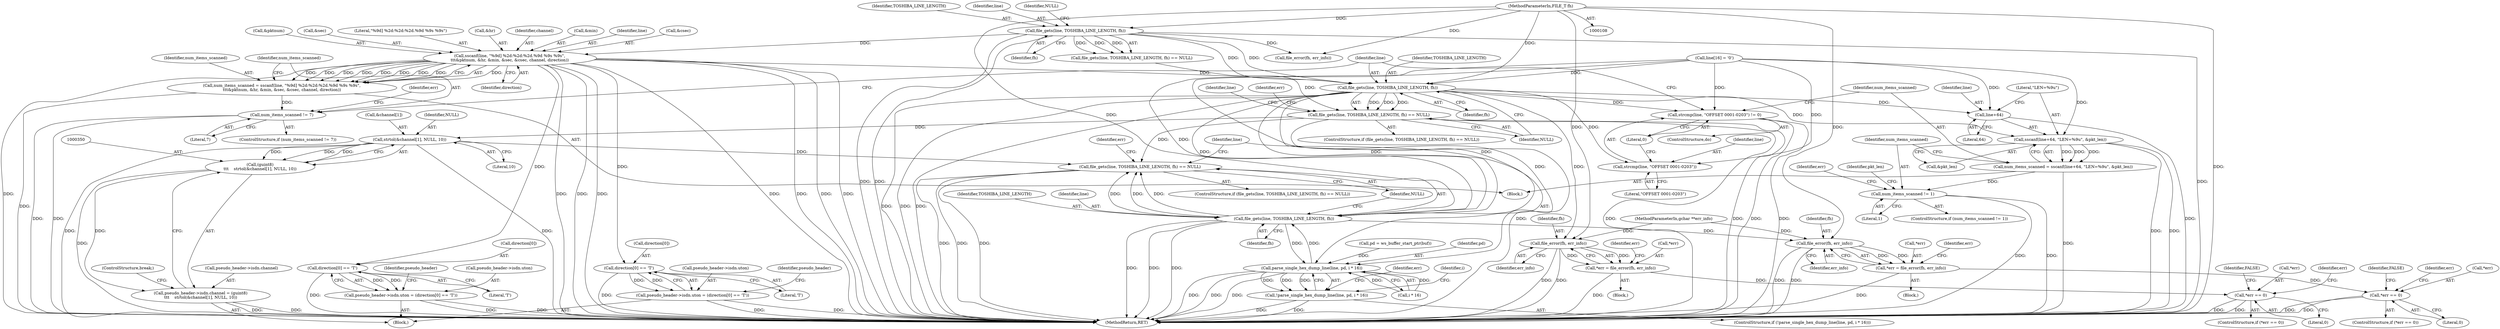digraph "0_wireshark_5efb45231671baa2db2011d8f67f9d6e72bc455b@API" {
"1000163" [label="(Call,sscanf(line, \"%9d] %2d:%2d:%2d.%9d %9s %9s\",\n\t\t\t&pktnum, &hr, &min, &sec, &csec, channel, direction))"];
"1000137" [label="(Call,file_gets(line, TOSHIBA_LINE_LENGTH, fh))"];
"1000109" [label="(MethodParameterIn,FILE_T fh)"];
"1000161" [label="(Call,num_items_scanned = sscanf(line, \"%9d] %2d:%2d:%2d.%9d %9s %9s\",\n\t\t\t&pktnum, &hr, &min, &sec, &csec, channel, direction))"];
"1000179" [label="(Call,num_items_scanned != 7)"];
"1000198" [label="(Call,file_gets(line, TOSHIBA_LINE_LENGTH, fh))"];
"1000197" [label="(Call,file_gets(line, TOSHIBA_LINE_LENGTH, fh) == NULL)"];
"1000351" [label="(Call,strtol(&channel[1], NULL, 10))"];
"1000349" [label="(Call,(guint8)\n\t\t\t    strtol(&channel[1], NULL, 10))"];
"1000343" [label="(Call,pseudo_header->isdn.channel = (guint8)\n\t\t\t    strtol(&channel[1], NULL, 10))"];
"1000429" [label="(Call,file_gets(line, TOSHIBA_LINE_LENGTH, fh) == NULL)"];
"1000207" [label="(Call,file_error(fh, err_info))"];
"1000204" [label="(Call,*err = file_error(fh, err_info))"];
"1000211" [label="(Call,*err == 0)"];
"1000227" [label="(Call,strcmp(line, \"OFFSET 0001-0203\") != 0)"];
"1000228" [label="(Call,strcmp(line, \"OFFSET 0001-0203\"))"];
"1000234" [label="(Call,sscanf(line+64, \"LEN=%9u\", &pkt_len))"];
"1000232" [label="(Call,num_items_scanned = sscanf(line+64, \"LEN=%9u\", &pkt_len))"];
"1000242" [label="(Call,num_items_scanned != 1)"];
"1000235" [label="(Call,line+64)"];
"1000430" [label="(Call,file_gets(line, TOSHIBA_LINE_LENGTH, fh))"];
"1000439" [label="(Call,file_error(fh, err_info))"];
"1000436" [label="(Call,*err = file_error(fh, err_info))"];
"1000443" [label="(Call,*err == 0)"];
"1000456" [label="(Call,parse_single_hex_dump_line(line, pd, i * 16))"];
"1000455" [label="(Call,!parse_single_hex_dump_line(line, pd, i * 16))"];
"1000338" [label="(Call,direction[0] == 'T')"];
"1000332" [label="(Call,pseudo_header->isdn.uton = (direction[0] == 'T'))"];
"1000371" [label="(Call,direction[0] == 'T')"];
"1000365" [label="(Call,pseudo_header->isdn.uton = (direction[0] == 'T'))"];
"1000227" [label="(Call,strcmp(line, \"OFFSET 0001-0203\") != 0)"];
"1000224" [label="(Identifier,line)"];
"1000204" [label="(Call,*err = file_error(fh, err_info))"];
"1000465" [label="(Identifier,err)"];
"1000177" [label="(Identifier,direction)"];
"1000241" [label="(ControlStructure,if (num_items_scanned != 1))"];
"1000438" [label="(Identifier,err)"];
"1000137" [label="(Call,file_gets(line, TOSHIBA_LINE_LENGTH, fh))"];
"1000443" [label="(Call,*err == 0)"];
"1000203" [label="(Block,)"];
"1000458" [label="(Identifier,pd)"];
"1000166" [label="(Call,&pktnum)"];
"1000357" [label="(Literal,10)"];
"1000442" [label="(ControlStructure,if (*err == 0))"];
"1000201" [label="(Identifier,fh)"];
"1000428" [label="(ControlStructure,if (file_gets(line, TOSHIBA_LINE_LENGTH, fh) == NULL))"];
"1000213" [label="(Identifier,err)"];
"1000233" [label="(Identifier,num_items_scanned)"];
"1000375" [label="(Literal,'T')"];
"1000432" [label="(Identifier,TOSHIBA_LINE_LENGTH)"];
"1000332" [label="(Call,pseudo_header->isdn.uton = (direction[0] == 'T'))"];
"1000139" [label="(Identifier,TOSHIBA_LINE_LENGTH)"];
"1000371" [label="(Call,direction[0] == 'T')"];
"1000180" [label="(Identifier,num_items_scanned)"];
"1000456" [label="(Call,parse_single_hex_dump_line(line, pd, i * 16))"];
"1000450" [label="(Identifier,err)"];
"1000109" [label="(MethodParameterIn,FILE_T fh)"];
"1000325" [label="(Block,)"];
"1000434" [label="(Identifier,NULL)"];
"1000172" [label="(Call,&sec)"];
"1000426" [label="(Identifier,i)"];
"1000179" [label="(Call,num_items_scanned != 7)"];
"1000181" [label="(Literal,7)"];
"1000222" [label="(Call,line[16] = '\0')"];
"1000339" [label="(Call,direction[0])"];
"1000185" [label="(Identifier,err)"];
"1000199" [label="(Identifier,line)"];
"1000165" [label="(Literal,\"%9d] %2d:%2d:%2d.%9d %9s %9s\")"];
"1000209" [label="(Identifier,err_info)"];
"1000194" [label="(ControlStructure,do)"];
"1000366" [label="(Call,pseudo_header->isdn.uton)"];
"1000168" [label="(Call,&hr)"];
"1000212" [label="(Call,*err)"];
"1000433" [label="(Identifier,fh)"];
"1000333" [label="(Call,pseudo_header->isdn.uton)"];
"1000230" [label="(Literal,\"OFFSET 0001-0203\")"];
"1000429" [label="(Call,file_gets(line, TOSHIBA_LINE_LENGTH, fh) == NULL)"];
"1000439" [label="(Call,file_error(fh, err_info))"];
"1000198" [label="(Call,file_gets(line, TOSHIBA_LINE_LENGTH, fh))"];
"1000140" [label="(Identifier,fh)"];
"1000162" [label="(Identifier,num_items_scanned)"];
"1000138" [label="(Identifier,line)"];
"1000229" [label="(Identifier,line)"];
"1000259" [label="(Identifier,pkt_len)"];
"1000235" [label="(Call,line+64)"];
"1000352" [label="(Call,&channel[1])"];
"1000242" [label="(Call,num_items_scanned != 1)"];
"1000446" [label="(Literal,0)"];
"1000437" [label="(Call,*err)"];
"1000228" [label="(Call,strcmp(line, \"OFFSET 0001-0203\"))"];
"1000232" [label="(Call,num_items_scanned = sscanf(line+64, \"LEN=%9u\", &pkt_len))"];
"1000444" [label="(Call,*err)"];
"1000459" [label="(Call,i * 16)"];
"1000379" [label="(Identifier,pseudo_header)"];
"1000161" [label="(Call,num_items_scanned = sscanf(line, \"%9d] %2d:%2d:%2d.%9d %9s %9s\",\n\t\t\t&pktnum, &hr, &min, &sec, &csec, channel, direction))"];
"1000440" [label="(Identifier,fh)"];
"1000455" [label="(Call,!parse_single_hex_dump_line(line, pd, i * 16))"];
"1000114" [label="(Block,)"];
"1000476" [label="(MethodReturn,RET)"];
"1000141" [label="(Identifier,NULL)"];
"1000200" [label="(Identifier,TOSHIBA_LINE_LENGTH)"];
"1000435" [label="(Block,)"];
"1000343" [label="(Call,pseudo_header->isdn.channel = (guint8)\n\t\t\t    strtol(&channel[1], NULL, 10))"];
"1000342" [label="(Literal,'T')"];
"1000441" [label="(Identifier,err_info)"];
"1000344" [label="(Call,pseudo_header->isdn.channel)"];
"1000211" [label="(Call,*err == 0)"];
"1000234" [label="(Call,sscanf(line+64, \"LEN=%9u\", &pkt_len))"];
"1000197" [label="(Call,file_gets(line, TOSHIBA_LINE_LENGTH, fh) == NULL)"];
"1000248" [label="(Identifier,err)"];
"1000244" [label="(Literal,1)"];
"1000176" [label="(Identifier,channel)"];
"1000431" [label="(Identifier,line)"];
"1000170" [label="(Call,&min)"];
"1000146" [label="(Call,file_error(fh, err_info))"];
"1000351" [label="(Call,strtol(&channel[1], NULL, 10))"];
"1000346" [label="(Identifier,pseudo_header)"];
"1000196" [label="(ControlStructure,if (file_gets(line, TOSHIBA_LINE_LENGTH, fh) == NULL))"];
"1000349" [label="(Call,(guint8)\n\t\t\t    strtol(&channel[1], NULL, 10))"];
"1000163" [label="(Call,sscanf(line, \"%9d] %2d:%2d:%2d.%9d %9s %9s\",\n\t\t\t&pktnum, &hr, &min, &sec, &csec, channel, direction))"];
"1000238" [label="(Literal,\"LEN=%9u\")"];
"1000445" [label="(Identifier,err)"];
"1000365" [label="(Call,pseudo_header->isdn.uton = (direction[0] == 'T'))"];
"1000207" [label="(Call,file_error(fh, err_info))"];
"1000338" [label="(Call,direction[0] == 'T')"];
"1000239" [label="(Call,&pkt_len)"];
"1000372" [label="(Call,direction[0])"];
"1000436" [label="(Call,*err = file_error(fh, err_info))"];
"1000218" [label="(Identifier,err)"];
"1000454" [label="(ControlStructure,if (!parse_single_hex_dump_line(line, pd, i * 16)))"];
"1000210" [label="(ControlStructure,if (*err == 0))"];
"1000164" [label="(Identifier,line)"];
"1000174" [label="(Call,&csec)"];
"1000453" [label="(Identifier,FALSE)"];
"1000214" [label="(Literal,0)"];
"1000178" [label="(ControlStructure,if (num_items_scanned != 7))"];
"1000457" [label="(Identifier,line)"];
"1000205" [label="(Call,*err)"];
"1000402" [label="(Call,pd = ws_buffer_start_ptr(buf))"];
"1000236" [label="(Identifier,line)"];
"1000356" [label="(Identifier,NULL)"];
"1000358" [label="(ControlStructure,break;)"];
"1000221" [label="(Identifier,FALSE)"];
"1000231" [label="(Literal,0)"];
"1000237" [label="(Literal,64)"];
"1000206" [label="(Identifier,err)"];
"1000113" [label="(MethodParameterIn,gchar **err_info)"];
"1000243" [label="(Identifier,num_items_scanned)"];
"1000430" [label="(Call,file_gets(line, TOSHIBA_LINE_LENGTH, fh))"];
"1000208" [label="(Identifier,fh)"];
"1000202" [label="(Identifier,NULL)"];
"1000136" [label="(Call,file_gets(line, TOSHIBA_LINE_LENGTH, fh) == NULL)"];
"1000163" -> "1000161"  [label="AST: "];
"1000163" -> "1000177"  [label="CFG: "];
"1000164" -> "1000163"  [label="AST: "];
"1000165" -> "1000163"  [label="AST: "];
"1000166" -> "1000163"  [label="AST: "];
"1000168" -> "1000163"  [label="AST: "];
"1000170" -> "1000163"  [label="AST: "];
"1000172" -> "1000163"  [label="AST: "];
"1000174" -> "1000163"  [label="AST: "];
"1000176" -> "1000163"  [label="AST: "];
"1000177" -> "1000163"  [label="AST: "];
"1000161" -> "1000163"  [label="CFG: "];
"1000163" -> "1000476"  [label="DDG: "];
"1000163" -> "1000476"  [label="DDG: "];
"1000163" -> "1000476"  [label="DDG: "];
"1000163" -> "1000476"  [label="DDG: "];
"1000163" -> "1000476"  [label="DDG: "];
"1000163" -> "1000476"  [label="DDG: "];
"1000163" -> "1000476"  [label="DDG: "];
"1000163" -> "1000476"  [label="DDG: "];
"1000163" -> "1000161"  [label="DDG: "];
"1000163" -> "1000161"  [label="DDG: "];
"1000163" -> "1000161"  [label="DDG: "];
"1000163" -> "1000161"  [label="DDG: "];
"1000163" -> "1000161"  [label="DDG: "];
"1000163" -> "1000161"  [label="DDG: "];
"1000163" -> "1000161"  [label="DDG: "];
"1000163" -> "1000161"  [label="DDG: "];
"1000163" -> "1000161"  [label="DDG: "];
"1000137" -> "1000163"  [label="DDG: "];
"1000163" -> "1000198"  [label="DDG: "];
"1000163" -> "1000338"  [label="DDG: "];
"1000163" -> "1000371"  [label="DDG: "];
"1000137" -> "1000136"  [label="AST: "];
"1000137" -> "1000140"  [label="CFG: "];
"1000138" -> "1000137"  [label="AST: "];
"1000139" -> "1000137"  [label="AST: "];
"1000140" -> "1000137"  [label="AST: "];
"1000141" -> "1000137"  [label="CFG: "];
"1000137" -> "1000476"  [label="DDG: "];
"1000137" -> "1000476"  [label="DDG: "];
"1000137" -> "1000476"  [label="DDG: "];
"1000137" -> "1000136"  [label="DDG: "];
"1000137" -> "1000136"  [label="DDG: "];
"1000137" -> "1000136"  [label="DDG: "];
"1000109" -> "1000137"  [label="DDG: "];
"1000137" -> "1000146"  [label="DDG: "];
"1000137" -> "1000198"  [label="DDG: "];
"1000137" -> "1000198"  [label="DDG: "];
"1000109" -> "1000108"  [label="AST: "];
"1000109" -> "1000476"  [label="DDG: "];
"1000109" -> "1000146"  [label="DDG: "];
"1000109" -> "1000198"  [label="DDG: "];
"1000109" -> "1000207"  [label="DDG: "];
"1000109" -> "1000430"  [label="DDG: "];
"1000109" -> "1000439"  [label="DDG: "];
"1000161" -> "1000114"  [label="AST: "];
"1000162" -> "1000161"  [label="AST: "];
"1000180" -> "1000161"  [label="CFG: "];
"1000161" -> "1000476"  [label="DDG: "];
"1000161" -> "1000179"  [label="DDG: "];
"1000179" -> "1000178"  [label="AST: "];
"1000179" -> "1000181"  [label="CFG: "];
"1000180" -> "1000179"  [label="AST: "];
"1000181" -> "1000179"  [label="AST: "];
"1000185" -> "1000179"  [label="CFG: "];
"1000199" -> "1000179"  [label="CFG: "];
"1000179" -> "1000476"  [label="DDG: "];
"1000179" -> "1000476"  [label="DDG: "];
"1000198" -> "1000197"  [label="AST: "];
"1000198" -> "1000201"  [label="CFG: "];
"1000199" -> "1000198"  [label="AST: "];
"1000200" -> "1000198"  [label="AST: "];
"1000201" -> "1000198"  [label="AST: "];
"1000202" -> "1000198"  [label="CFG: "];
"1000198" -> "1000476"  [label="DDG: "];
"1000198" -> "1000476"  [label="DDG: "];
"1000198" -> "1000476"  [label="DDG: "];
"1000198" -> "1000197"  [label="DDG: "];
"1000198" -> "1000197"  [label="DDG: "];
"1000198" -> "1000197"  [label="DDG: "];
"1000222" -> "1000198"  [label="DDG: "];
"1000198" -> "1000207"  [label="DDG: "];
"1000198" -> "1000227"  [label="DDG: "];
"1000198" -> "1000228"  [label="DDG: "];
"1000198" -> "1000234"  [label="DDG: "];
"1000198" -> "1000235"  [label="DDG: "];
"1000198" -> "1000430"  [label="DDG: "];
"1000198" -> "1000430"  [label="DDG: "];
"1000198" -> "1000430"  [label="DDG: "];
"1000197" -> "1000196"  [label="AST: "];
"1000197" -> "1000202"  [label="CFG: "];
"1000202" -> "1000197"  [label="AST: "];
"1000206" -> "1000197"  [label="CFG: "];
"1000224" -> "1000197"  [label="CFG: "];
"1000197" -> "1000476"  [label="DDG: "];
"1000197" -> "1000476"  [label="DDG: "];
"1000197" -> "1000476"  [label="DDG: "];
"1000136" -> "1000197"  [label="DDG: "];
"1000197" -> "1000351"  [label="DDG: "];
"1000197" -> "1000429"  [label="DDG: "];
"1000351" -> "1000349"  [label="AST: "];
"1000351" -> "1000357"  [label="CFG: "];
"1000352" -> "1000351"  [label="AST: "];
"1000356" -> "1000351"  [label="AST: "];
"1000357" -> "1000351"  [label="AST: "];
"1000349" -> "1000351"  [label="CFG: "];
"1000351" -> "1000476"  [label="DDG: "];
"1000351" -> "1000476"  [label="DDG: "];
"1000351" -> "1000349"  [label="DDG: "];
"1000351" -> "1000349"  [label="DDG: "];
"1000351" -> "1000349"  [label="DDG: "];
"1000351" -> "1000429"  [label="DDG: "];
"1000349" -> "1000343"  [label="AST: "];
"1000350" -> "1000349"  [label="AST: "];
"1000343" -> "1000349"  [label="CFG: "];
"1000349" -> "1000476"  [label="DDG: "];
"1000349" -> "1000343"  [label="DDG: "];
"1000343" -> "1000325"  [label="AST: "];
"1000344" -> "1000343"  [label="AST: "];
"1000358" -> "1000343"  [label="CFG: "];
"1000343" -> "1000476"  [label="DDG: "];
"1000343" -> "1000476"  [label="DDG: "];
"1000429" -> "1000428"  [label="AST: "];
"1000429" -> "1000434"  [label="CFG: "];
"1000430" -> "1000429"  [label="AST: "];
"1000434" -> "1000429"  [label="AST: "];
"1000438" -> "1000429"  [label="CFG: "];
"1000457" -> "1000429"  [label="CFG: "];
"1000429" -> "1000476"  [label="DDG: "];
"1000429" -> "1000476"  [label="DDG: "];
"1000429" -> "1000476"  [label="DDG: "];
"1000430" -> "1000429"  [label="DDG: "];
"1000430" -> "1000429"  [label="DDG: "];
"1000430" -> "1000429"  [label="DDG: "];
"1000207" -> "1000204"  [label="AST: "];
"1000207" -> "1000209"  [label="CFG: "];
"1000208" -> "1000207"  [label="AST: "];
"1000209" -> "1000207"  [label="AST: "];
"1000204" -> "1000207"  [label="CFG: "];
"1000207" -> "1000476"  [label="DDG: "];
"1000207" -> "1000476"  [label="DDG: "];
"1000207" -> "1000204"  [label="DDG: "];
"1000207" -> "1000204"  [label="DDG: "];
"1000113" -> "1000207"  [label="DDG: "];
"1000204" -> "1000203"  [label="AST: "];
"1000205" -> "1000204"  [label="AST: "];
"1000213" -> "1000204"  [label="CFG: "];
"1000204" -> "1000476"  [label="DDG: "];
"1000204" -> "1000211"  [label="DDG: "];
"1000211" -> "1000210"  [label="AST: "];
"1000211" -> "1000214"  [label="CFG: "];
"1000212" -> "1000211"  [label="AST: "];
"1000214" -> "1000211"  [label="AST: "];
"1000218" -> "1000211"  [label="CFG: "];
"1000221" -> "1000211"  [label="CFG: "];
"1000211" -> "1000476"  [label="DDG: "];
"1000211" -> "1000476"  [label="DDG: "];
"1000227" -> "1000194"  [label="AST: "];
"1000227" -> "1000231"  [label="CFG: "];
"1000228" -> "1000227"  [label="AST: "];
"1000231" -> "1000227"  [label="AST: "];
"1000199" -> "1000227"  [label="CFG: "];
"1000233" -> "1000227"  [label="CFG: "];
"1000227" -> "1000476"  [label="DDG: "];
"1000227" -> "1000476"  [label="DDG: "];
"1000222" -> "1000227"  [label="DDG: "];
"1000228" -> "1000230"  [label="CFG: "];
"1000229" -> "1000228"  [label="AST: "];
"1000230" -> "1000228"  [label="AST: "];
"1000231" -> "1000228"  [label="CFG: "];
"1000222" -> "1000228"  [label="DDG: "];
"1000234" -> "1000232"  [label="AST: "];
"1000234" -> "1000239"  [label="CFG: "];
"1000235" -> "1000234"  [label="AST: "];
"1000238" -> "1000234"  [label="AST: "];
"1000239" -> "1000234"  [label="AST: "];
"1000232" -> "1000234"  [label="CFG: "];
"1000234" -> "1000476"  [label="DDG: "];
"1000234" -> "1000476"  [label="DDG: "];
"1000234" -> "1000232"  [label="DDG: "];
"1000234" -> "1000232"  [label="DDG: "];
"1000234" -> "1000232"  [label="DDG: "];
"1000222" -> "1000234"  [label="DDG: "];
"1000232" -> "1000114"  [label="AST: "];
"1000233" -> "1000232"  [label="AST: "];
"1000243" -> "1000232"  [label="CFG: "];
"1000232" -> "1000476"  [label="DDG: "];
"1000232" -> "1000242"  [label="DDG: "];
"1000242" -> "1000241"  [label="AST: "];
"1000242" -> "1000244"  [label="CFG: "];
"1000243" -> "1000242"  [label="AST: "];
"1000244" -> "1000242"  [label="AST: "];
"1000248" -> "1000242"  [label="CFG: "];
"1000259" -> "1000242"  [label="CFG: "];
"1000242" -> "1000476"  [label="DDG: "];
"1000242" -> "1000476"  [label="DDG: "];
"1000235" -> "1000237"  [label="CFG: "];
"1000236" -> "1000235"  [label="AST: "];
"1000237" -> "1000235"  [label="AST: "];
"1000238" -> "1000235"  [label="CFG: "];
"1000235" -> "1000476"  [label="DDG: "];
"1000222" -> "1000235"  [label="DDG: "];
"1000430" -> "1000433"  [label="CFG: "];
"1000431" -> "1000430"  [label="AST: "];
"1000432" -> "1000430"  [label="AST: "];
"1000433" -> "1000430"  [label="AST: "];
"1000434" -> "1000430"  [label="CFG: "];
"1000430" -> "1000476"  [label="DDG: "];
"1000430" -> "1000476"  [label="DDG: "];
"1000430" -> "1000476"  [label="DDG: "];
"1000222" -> "1000430"  [label="DDG: "];
"1000456" -> "1000430"  [label="DDG: "];
"1000430" -> "1000439"  [label="DDG: "];
"1000430" -> "1000456"  [label="DDG: "];
"1000439" -> "1000436"  [label="AST: "];
"1000439" -> "1000441"  [label="CFG: "];
"1000440" -> "1000439"  [label="AST: "];
"1000441" -> "1000439"  [label="AST: "];
"1000436" -> "1000439"  [label="CFG: "];
"1000439" -> "1000476"  [label="DDG: "];
"1000439" -> "1000476"  [label="DDG: "];
"1000439" -> "1000436"  [label="DDG: "];
"1000439" -> "1000436"  [label="DDG: "];
"1000113" -> "1000439"  [label="DDG: "];
"1000436" -> "1000435"  [label="AST: "];
"1000437" -> "1000436"  [label="AST: "];
"1000445" -> "1000436"  [label="CFG: "];
"1000436" -> "1000476"  [label="DDG: "];
"1000436" -> "1000443"  [label="DDG: "];
"1000443" -> "1000442"  [label="AST: "];
"1000443" -> "1000446"  [label="CFG: "];
"1000444" -> "1000443"  [label="AST: "];
"1000446" -> "1000443"  [label="AST: "];
"1000450" -> "1000443"  [label="CFG: "];
"1000453" -> "1000443"  [label="CFG: "];
"1000443" -> "1000476"  [label="DDG: "];
"1000443" -> "1000476"  [label="DDG: "];
"1000456" -> "1000455"  [label="AST: "];
"1000456" -> "1000459"  [label="CFG: "];
"1000457" -> "1000456"  [label="AST: "];
"1000458" -> "1000456"  [label="AST: "];
"1000459" -> "1000456"  [label="AST: "];
"1000455" -> "1000456"  [label="CFG: "];
"1000456" -> "1000476"  [label="DDG: "];
"1000456" -> "1000476"  [label="DDG: "];
"1000456" -> "1000476"  [label="DDG: "];
"1000456" -> "1000455"  [label="DDG: "];
"1000456" -> "1000455"  [label="DDG: "];
"1000456" -> "1000455"  [label="DDG: "];
"1000222" -> "1000456"  [label="DDG: "];
"1000402" -> "1000456"  [label="DDG: "];
"1000459" -> "1000456"  [label="DDG: "];
"1000459" -> "1000456"  [label="DDG: "];
"1000455" -> "1000454"  [label="AST: "];
"1000465" -> "1000455"  [label="CFG: "];
"1000426" -> "1000455"  [label="CFG: "];
"1000455" -> "1000476"  [label="DDG: "];
"1000455" -> "1000476"  [label="DDG: "];
"1000338" -> "1000332"  [label="AST: "];
"1000338" -> "1000342"  [label="CFG: "];
"1000339" -> "1000338"  [label="AST: "];
"1000342" -> "1000338"  [label="AST: "];
"1000332" -> "1000338"  [label="CFG: "];
"1000338" -> "1000476"  [label="DDG: "];
"1000338" -> "1000332"  [label="DDG: "];
"1000338" -> "1000332"  [label="DDG: "];
"1000332" -> "1000325"  [label="AST: "];
"1000333" -> "1000332"  [label="AST: "];
"1000346" -> "1000332"  [label="CFG: "];
"1000332" -> "1000476"  [label="DDG: "];
"1000332" -> "1000476"  [label="DDG: "];
"1000371" -> "1000365"  [label="AST: "];
"1000371" -> "1000375"  [label="CFG: "];
"1000372" -> "1000371"  [label="AST: "];
"1000375" -> "1000371"  [label="AST: "];
"1000365" -> "1000371"  [label="CFG: "];
"1000371" -> "1000476"  [label="DDG: "];
"1000371" -> "1000365"  [label="DDG: "];
"1000371" -> "1000365"  [label="DDG: "];
"1000365" -> "1000325"  [label="AST: "];
"1000366" -> "1000365"  [label="AST: "];
"1000379" -> "1000365"  [label="CFG: "];
"1000365" -> "1000476"  [label="DDG: "];
"1000365" -> "1000476"  [label="DDG: "];
}
